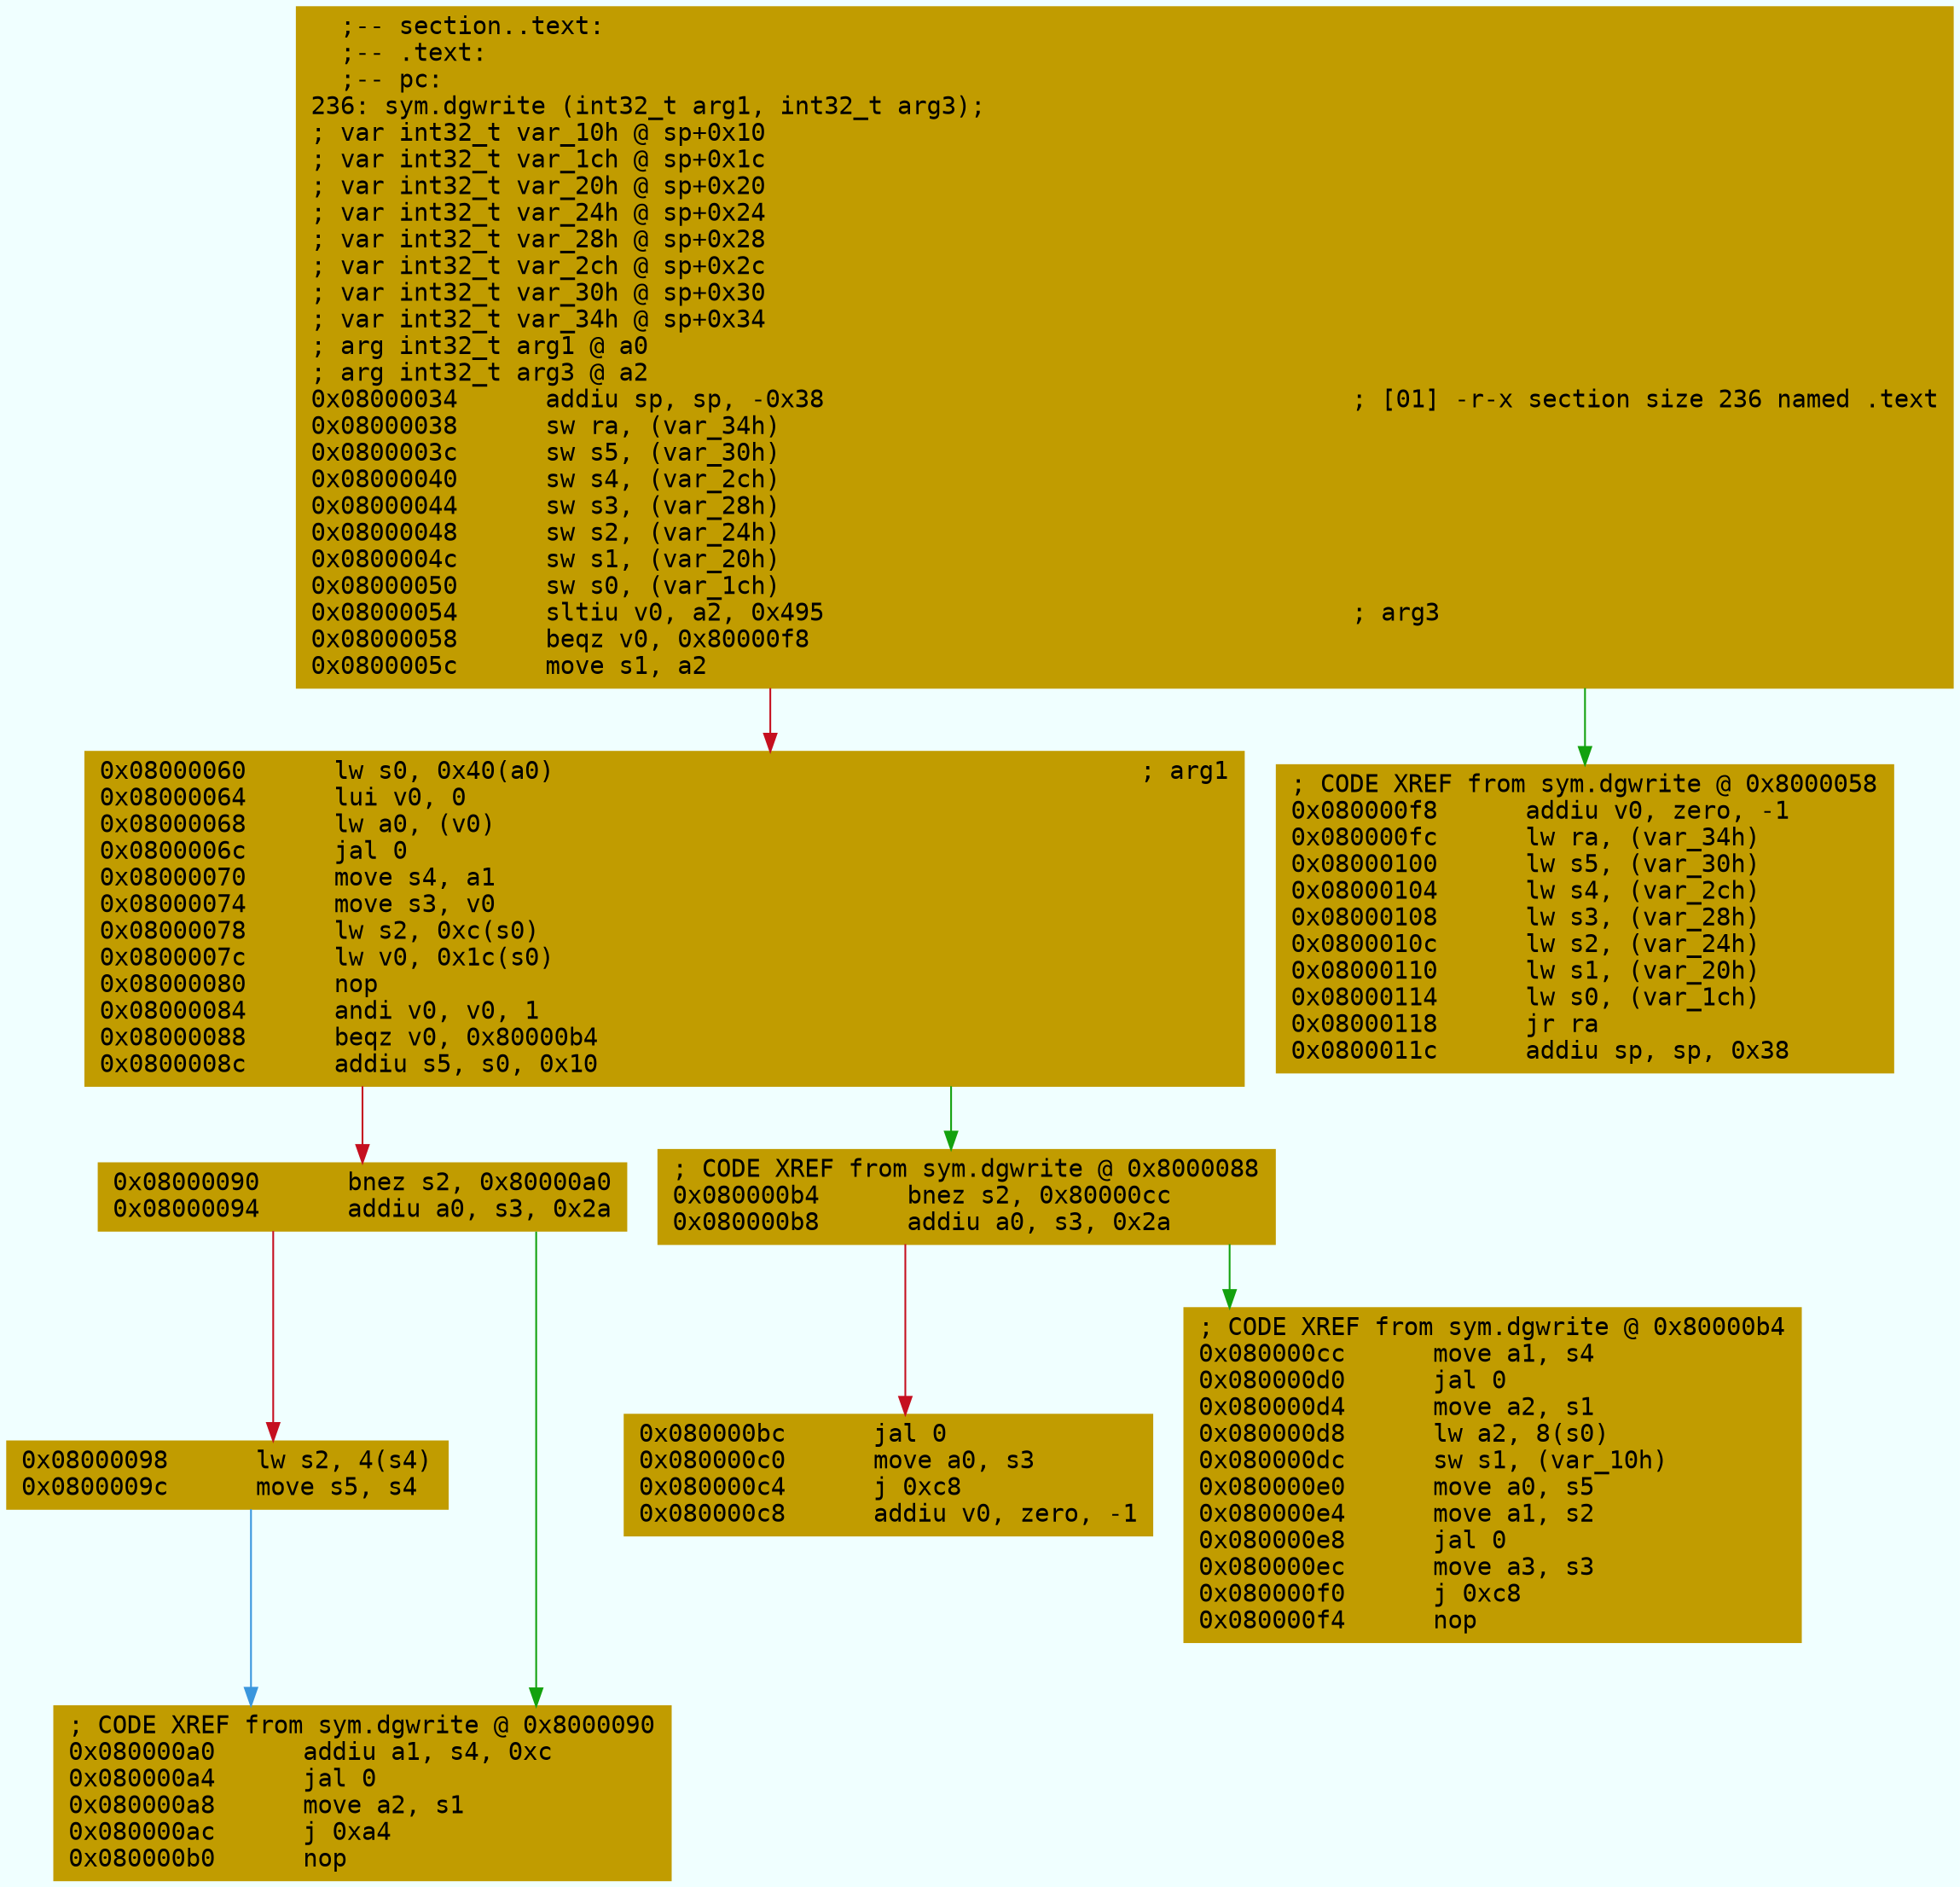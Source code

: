 digraph code {
	graph [bgcolor=azure fontsize=8 fontname="Courier" splines="ortho"];
	node [fillcolor=gray style=filled shape=box];
	edge [arrowhead="normal"];
	"0x08000034" [URL="sym.dgwrite/0x08000034", fillcolor="#c19c00",color="#c19c00", fontname="Courier",label="  ;-- section..text:\l  ;-- .text:\l  ;-- pc:\l236: sym.dgwrite (int32_t arg1, int32_t arg3);\l; var int32_t var_10h @ sp+0x10\l; var int32_t var_1ch @ sp+0x1c\l; var int32_t var_20h @ sp+0x20\l; var int32_t var_24h @ sp+0x24\l; var int32_t var_28h @ sp+0x28\l; var int32_t var_2ch @ sp+0x2c\l; var int32_t var_30h @ sp+0x30\l; var int32_t var_34h @ sp+0x34\l; arg int32_t arg1 @ a0\l; arg int32_t arg3 @ a2\l0x08000034      addiu sp, sp, -0x38                                    ; [01] -r-x section size 236 named .text\l0x08000038      sw ra, (var_34h)\l0x0800003c      sw s5, (var_30h)\l0x08000040      sw s4, (var_2ch)\l0x08000044      sw s3, (var_28h)\l0x08000048      sw s2, (var_24h)\l0x0800004c      sw s1, (var_20h)\l0x08000050      sw s0, (var_1ch)\l0x08000054      sltiu v0, a2, 0x495                                    ; arg3\l0x08000058      beqz v0, 0x80000f8\l0x0800005c      move s1, a2\l"]
	"0x08000060" [URL="sym.dgwrite/0x08000060", fillcolor="#c19c00",color="#c19c00", fontname="Courier",label="0x08000060      lw s0, 0x40(a0)                                        ; arg1\l0x08000064      lui v0, 0\l0x08000068      lw a0, (v0)\l0x0800006c      jal 0\l0x08000070      move s4, a1\l0x08000074      move s3, v0\l0x08000078      lw s2, 0xc(s0)\l0x0800007c      lw v0, 0x1c(s0)\l0x08000080      nop\l0x08000084      andi v0, v0, 1\l0x08000088      beqz v0, 0x80000b4\l0x0800008c      addiu s5, s0, 0x10\l"]
	"0x08000090" [URL="sym.dgwrite/0x08000090", fillcolor="#c19c00",color="#c19c00", fontname="Courier",label="0x08000090      bnez s2, 0x80000a0\l0x08000094      addiu a0, s3, 0x2a\l"]
	"0x08000098" [URL="sym.dgwrite/0x08000098", fillcolor="#c19c00",color="#c19c00", fontname="Courier",label="0x08000098      lw s2, 4(s4)\l0x0800009c      move s5, s4\l"]
	"0x080000a0" [URL="sym.dgwrite/0x080000a0", fillcolor="#c19c00",color="#c19c00", fontname="Courier",label="; CODE XREF from sym.dgwrite @ 0x8000090\l0x080000a0      addiu a1, s4, 0xc\l0x080000a4      jal 0\l0x080000a8      move a2, s1\l0x080000ac      j 0xa4\l0x080000b0      nop\l"]
	"0x080000b4" [URL="sym.dgwrite/0x080000b4", fillcolor="#c19c00",color="#c19c00", fontname="Courier",label="; CODE XREF from sym.dgwrite @ 0x8000088\l0x080000b4      bnez s2, 0x80000cc\l0x080000b8      addiu a0, s3, 0x2a\l"]
	"0x080000bc" [URL="sym.dgwrite/0x080000bc", fillcolor="#c19c00",color="#c19c00", fontname="Courier",label="0x080000bc      jal 0\l0x080000c0      move a0, s3\l0x080000c4      j 0xc8\l0x080000c8      addiu v0, zero, -1\l"]
	"0x080000cc" [URL="sym.dgwrite/0x080000cc", fillcolor="#c19c00",color="#c19c00", fontname="Courier",label="; CODE XREF from sym.dgwrite @ 0x80000b4\l0x080000cc      move a1, s4\l0x080000d0      jal 0\l0x080000d4      move a2, s1\l0x080000d8      lw a2, 8(s0)\l0x080000dc      sw s1, (var_10h)\l0x080000e0      move a0, s5\l0x080000e4      move a1, s2\l0x080000e8      jal 0\l0x080000ec      move a3, s3\l0x080000f0      j 0xc8\l0x080000f4      nop\l"]
	"0x080000f8" [URL="sym.dgwrite/0x080000f8", fillcolor="#c19c00",color="#c19c00", fontname="Courier",label="; CODE XREF from sym.dgwrite @ 0x8000058\l0x080000f8      addiu v0, zero, -1\l0x080000fc      lw ra, (var_34h)\l0x08000100      lw s5, (var_30h)\l0x08000104      lw s4, (var_2ch)\l0x08000108      lw s3, (var_28h)\l0x0800010c      lw s2, (var_24h)\l0x08000110      lw s1, (var_20h)\l0x08000114      lw s0, (var_1ch)\l0x08000118      jr ra\l0x0800011c      addiu sp, sp, 0x38\l"]
        "0x08000034" -> "0x080000f8" [color="#13a10e"];
        "0x08000034" -> "0x08000060" [color="#c50f1f"];
        "0x08000060" -> "0x080000b4" [color="#13a10e"];
        "0x08000060" -> "0x08000090" [color="#c50f1f"];
        "0x08000090" -> "0x080000a0" [color="#13a10e"];
        "0x08000090" -> "0x08000098" [color="#c50f1f"];
        "0x08000098" -> "0x080000a0" [color="#3a96dd"];
        "0x080000b4" -> "0x080000cc" [color="#13a10e"];
        "0x080000b4" -> "0x080000bc" [color="#c50f1f"];
}
